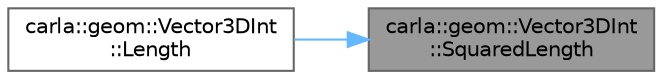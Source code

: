 digraph "carla::geom::Vector3DInt::SquaredLength"
{
 // INTERACTIVE_SVG=YES
 // LATEX_PDF_SIZE
  bgcolor="transparent";
  edge [fontname=Helvetica,fontsize=10,labelfontname=Helvetica,labelfontsize=10];
  node [fontname=Helvetica,fontsize=10,shape=box,height=0.2,width=0.4];
  rankdir="RL";
  Node1 [id="Node000001",label="carla::geom::Vector3DInt\l::SquaredLength",height=0.2,width=0.4,color="gray40", fillcolor="grey60", style="filled", fontcolor="black",tooltip=" "];
  Node1 -> Node2 [id="edge1_Node000001_Node000002",dir="back",color="steelblue1",style="solid",tooltip=" "];
  Node2 [id="Node000002",label="carla::geom::Vector3DInt\l::Length",height=0.2,width=0.4,color="grey40", fillcolor="white", style="filled",URL="$dc/d9d/classcarla_1_1geom_1_1Vector3DInt.html#a0a00a58d5982616c02a69cbc1def154a",tooltip=" "];
}
